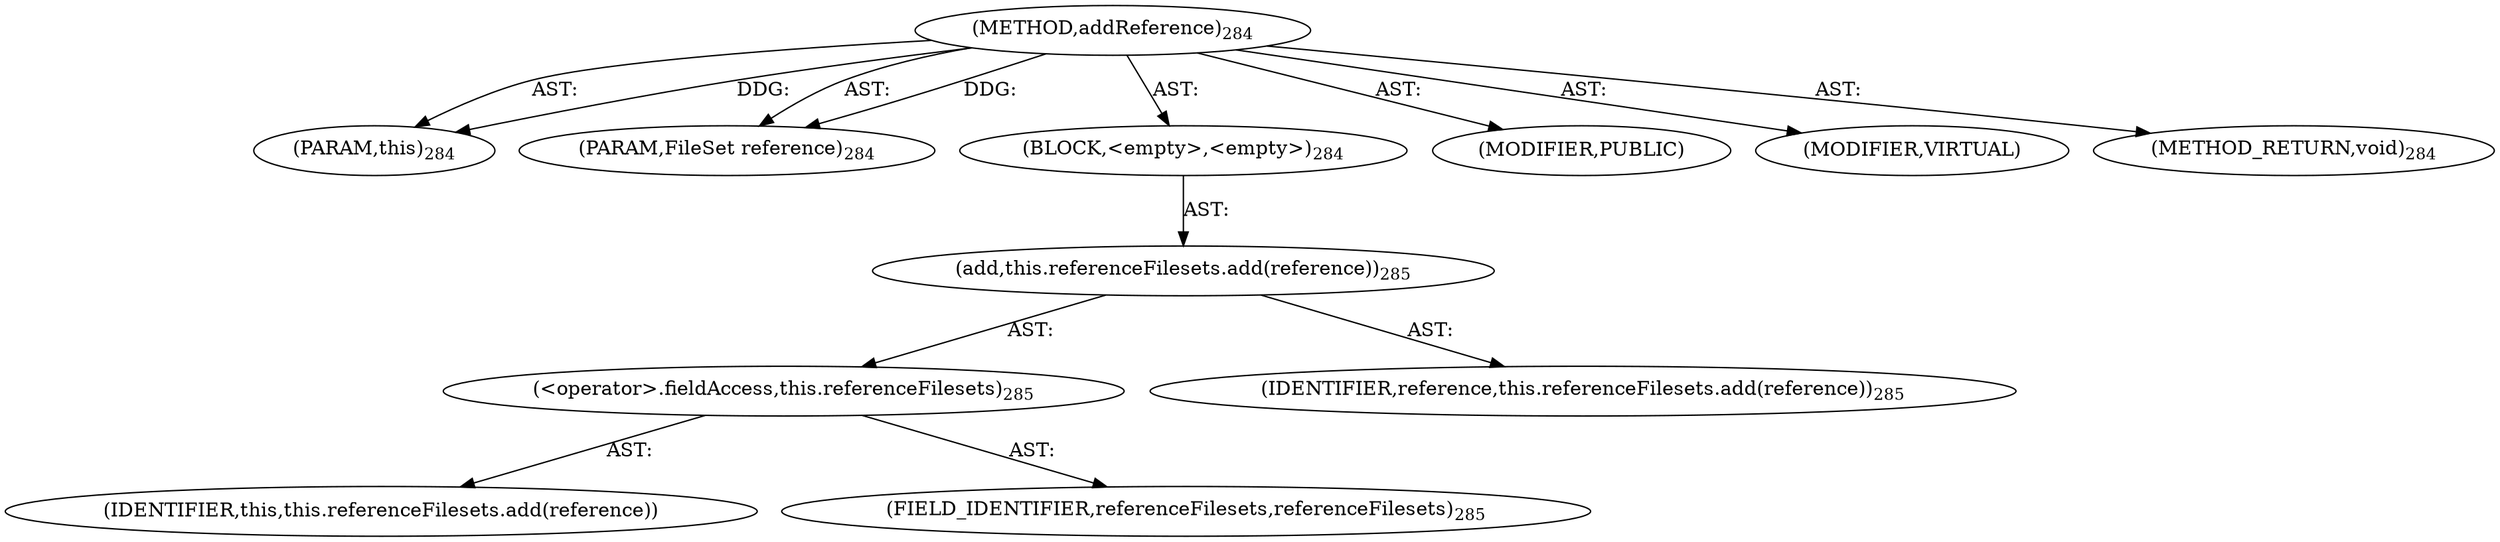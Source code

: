 digraph "addReference" {  
"111669149701" [label = <(METHOD,addReference)<SUB>284</SUB>> ]
"115964117018" [label = <(PARAM,this)<SUB>284</SUB>> ]
"115964117019" [label = <(PARAM,FileSet reference)<SUB>284</SUB>> ]
"25769803784" [label = <(BLOCK,&lt;empty&gt;,&lt;empty&gt;)<SUB>284</SUB>> ]
"30064771136" [label = <(add,this.referenceFilesets.add(reference))<SUB>285</SUB>> ]
"30064771137" [label = <(&lt;operator&gt;.fieldAccess,this.referenceFilesets)<SUB>285</SUB>> ]
"68719476815" [label = <(IDENTIFIER,this,this.referenceFilesets.add(reference))> ]
"55834574876" [label = <(FIELD_IDENTIFIER,referenceFilesets,referenceFilesets)<SUB>285</SUB>> ]
"68719476816" [label = <(IDENTIFIER,reference,this.referenceFilesets.add(reference))<SUB>285</SUB>> ]
"133143986209" [label = <(MODIFIER,PUBLIC)> ]
"133143986210" [label = <(MODIFIER,VIRTUAL)> ]
"128849018885" [label = <(METHOD_RETURN,void)<SUB>284</SUB>> ]
  "111669149701" -> "115964117018"  [ label = "AST: "] 
  "111669149701" -> "115964117019"  [ label = "AST: "] 
  "111669149701" -> "25769803784"  [ label = "AST: "] 
  "111669149701" -> "133143986209"  [ label = "AST: "] 
  "111669149701" -> "133143986210"  [ label = "AST: "] 
  "111669149701" -> "128849018885"  [ label = "AST: "] 
  "25769803784" -> "30064771136"  [ label = "AST: "] 
  "30064771136" -> "30064771137"  [ label = "AST: "] 
  "30064771136" -> "68719476816"  [ label = "AST: "] 
  "30064771137" -> "68719476815"  [ label = "AST: "] 
  "30064771137" -> "55834574876"  [ label = "AST: "] 
  "111669149701" -> "115964117018"  [ label = "DDG: "] 
  "111669149701" -> "115964117019"  [ label = "DDG: "] 
}
